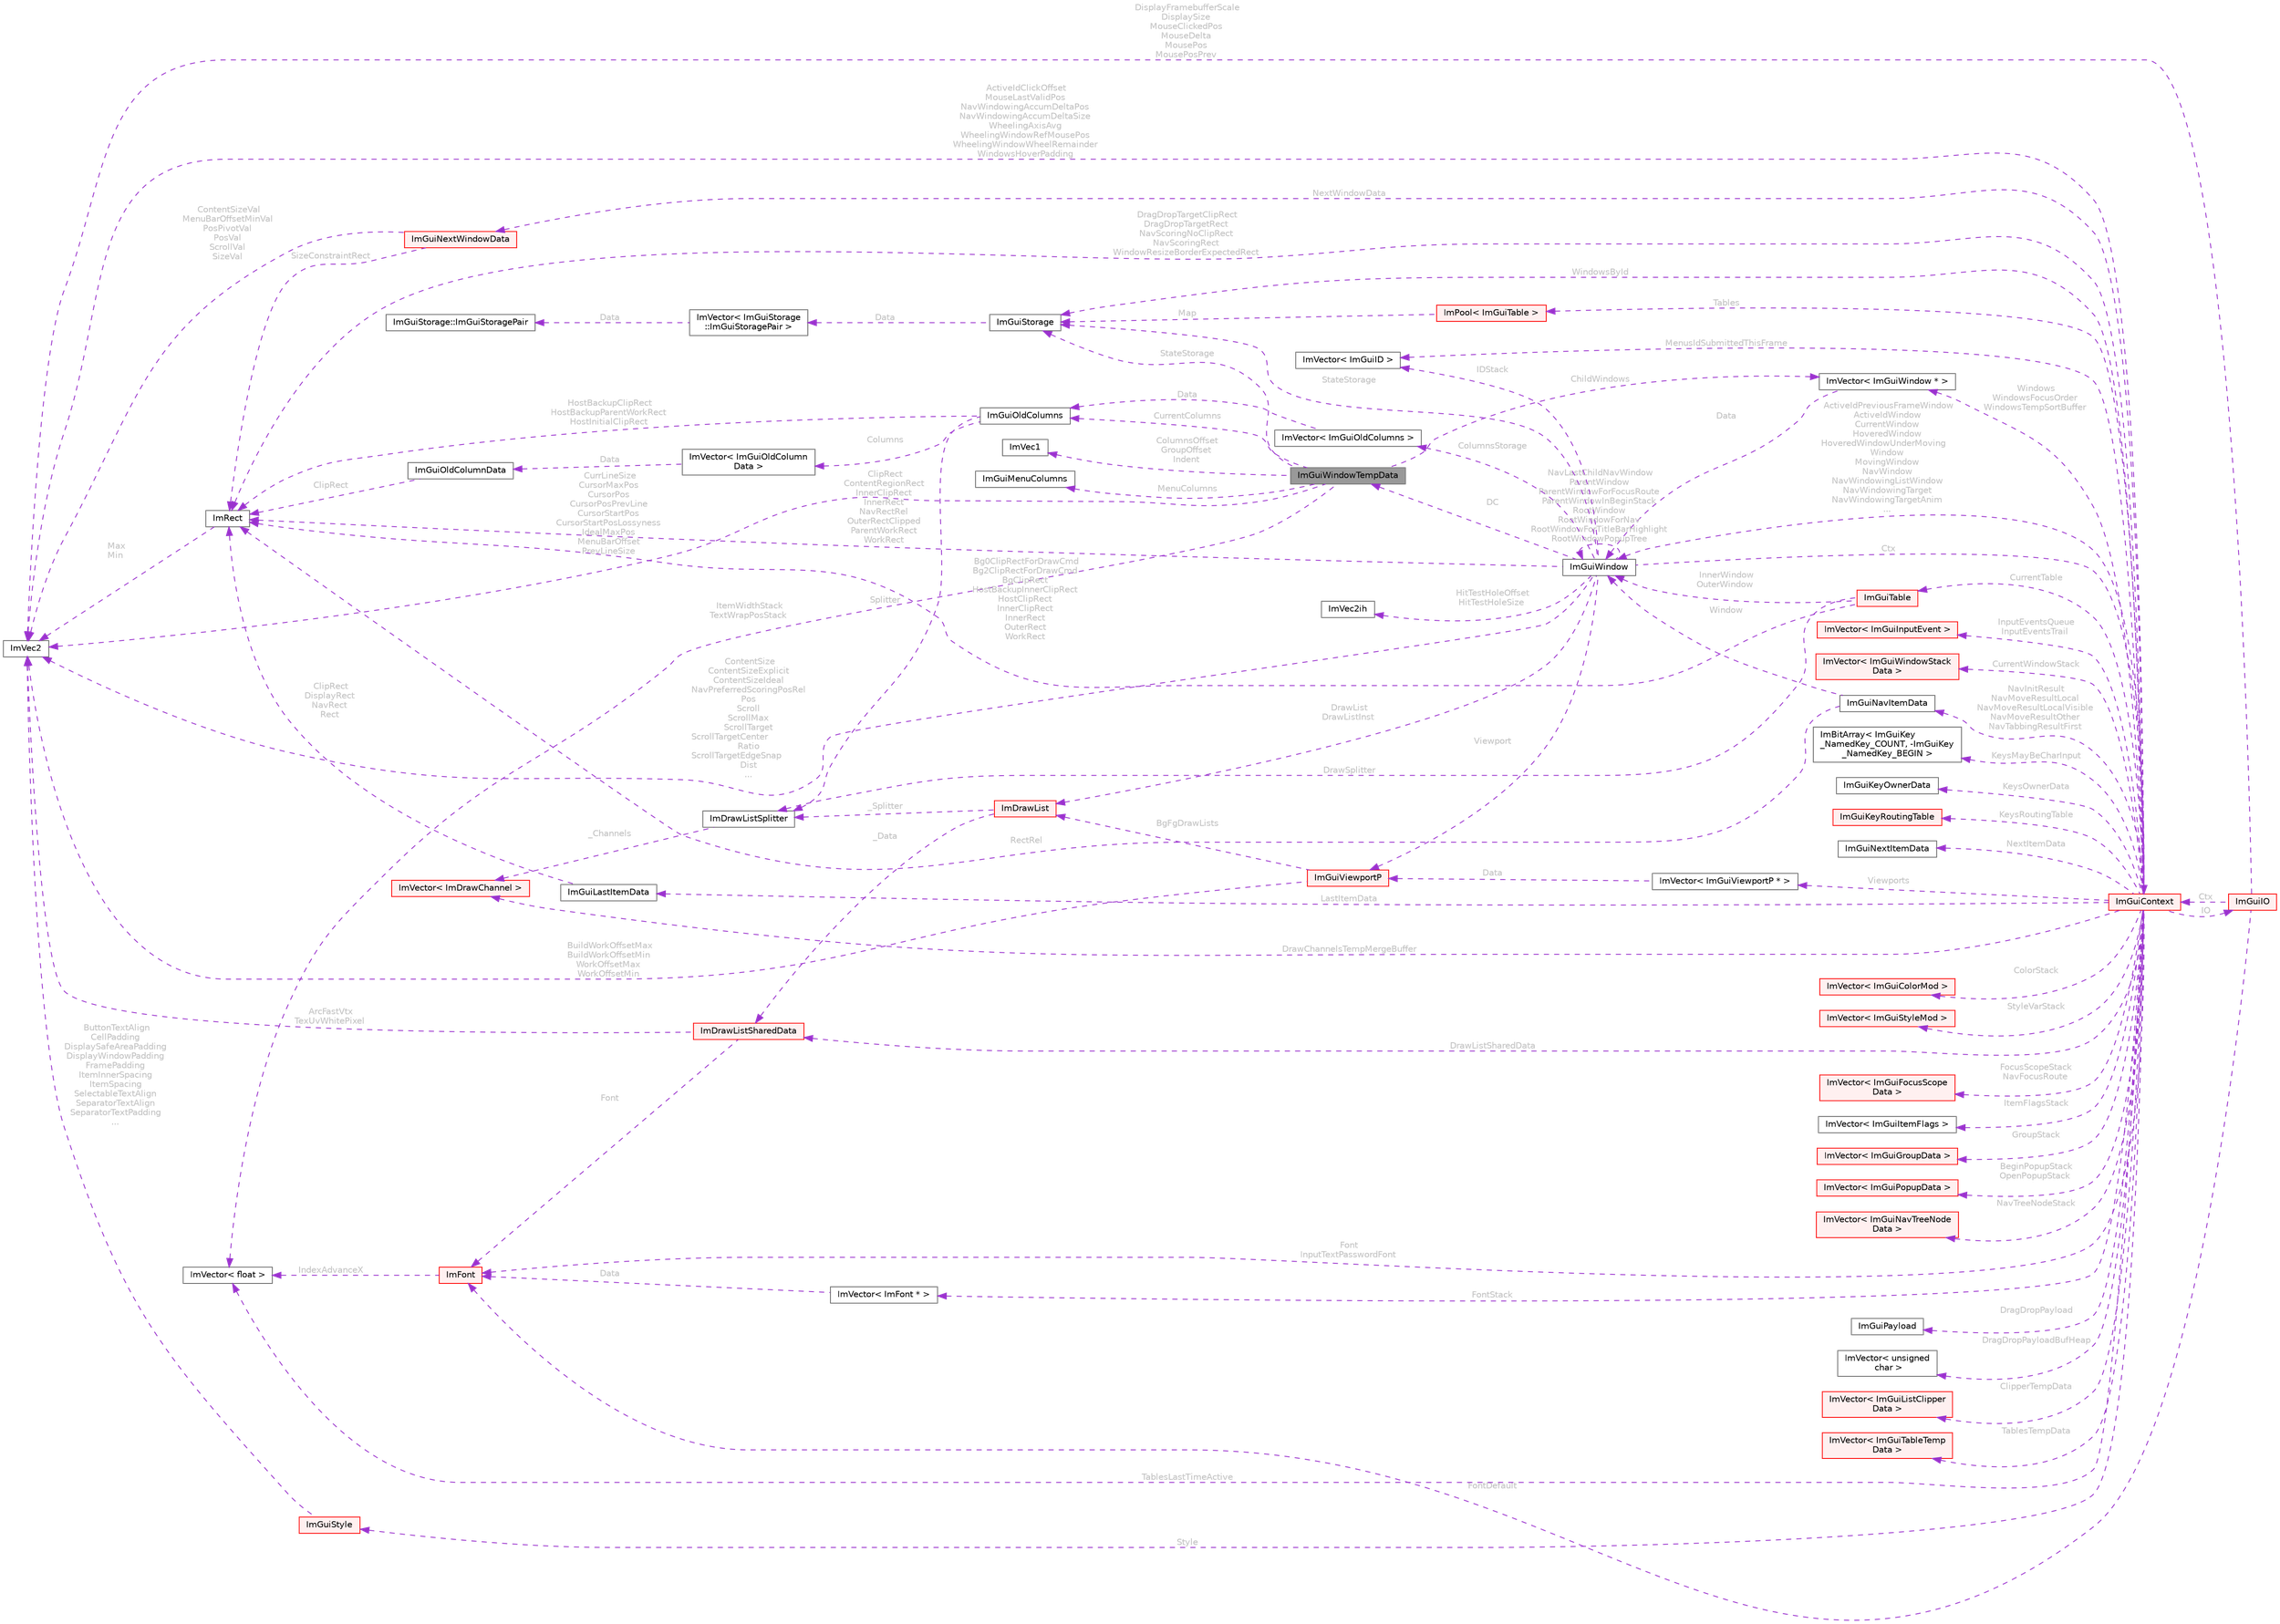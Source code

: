 digraph "ImGuiWindowTempData"
{
 // LATEX_PDF_SIZE
  bgcolor="transparent";
  edge [fontname=Helvetica,fontsize=10,labelfontname=Helvetica,labelfontsize=10];
  node [fontname=Helvetica,fontsize=10,shape=box,height=0.2,width=0.4];
  rankdir="LR";
  Node1 [id="Node000001",label="ImGuiWindowTempData",height=0.2,width=0.4,color="gray40", fillcolor="grey60", style="filled", fontcolor="black",tooltip=" "];
  Node2 -> Node1 [id="edge1_Node000001_Node000002",dir="back",color="darkorchid3",style="dashed",tooltip=" ",label=" CurrLineSize\nCursorMaxPos\nCursorPos\nCursorPosPrevLine\nCursorStartPos\nCursorStartPosLossyness\nIdealMaxPos\nMenuBarOffset\nPrevLineSize",fontcolor="grey" ];
  Node2 [id="Node000002",label="ImVec2",height=0.2,width=0.4,color="gray40", fillcolor="white", style="filled",URL="$struct_im_vec2.html",tooltip=" "];
  Node3 -> Node1 [id="edge2_Node000001_Node000003",dir="back",color="darkorchid3",style="dashed",tooltip=" ",label=" ColumnsOffset\nGroupOffset\nIndent",fontcolor="grey" ];
  Node3 [id="Node000003",label="ImVec1",height=0.2,width=0.4,color="gray40", fillcolor="white", style="filled",URL="$struct_im_vec1.html",tooltip=" "];
  Node4 -> Node1 [id="edge3_Node000001_Node000004",dir="back",color="darkorchid3",style="dashed",tooltip=" ",label=" MenuColumns",fontcolor="grey" ];
  Node4 [id="Node000004",label="ImGuiMenuColumns",height=0.2,width=0.4,color="gray40", fillcolor="white", style="filled",URL="$struct_im_gui_menu_columns.html",tooltip=" "];
  Node5 -> Node1 [id="edge4_Node000001_Node000005",dir="back",color="darkorchid3",style="dashed",tooltip=" ",label=" ChildWindows",fontcolor="grey" ];
  Node5 [id="Node000005",label="ImVector\< ImGuiWindow * \>",height=0.2,width=0.4,color="gray40", fillcolor="white", style="filled",URL="$struct_im_vector.html",tooltip=" "];
  Node6 -> Node5 [id="edge5_Node000005_Node000006",dir="back",color="darkorchid3",style="dashed",tooltip=" ",label=" Data",fontcolor="grey" ];
  Node6 [id="Node000006",label="ImGuiWindow",height=0.2,width=0.4,color="gray40", fillcolor="white", style="filled",URL="$struct_im_gui_window.html",tooltip=" "];
  Node7 -> Node6 [id="edge6_Node000006_Node000007",dir="back",color="darkorchid3",style="dashed",tooltip=" ",label=" Ctx",fontcolor="grey" ];
  Node7 [id="Node000007",label="ImGuiContext",height=0.2,width=0.4,color="red", fillcolor="#FFF0F0", style="filled",URL="$struct_im_gui_context.html",tooltip=" "];
  Node8 -> Node7 [id="edge7_Node000007_Node000008",dir="back",color="darkorchid3",style="dashed",tooltip=" ",label=" IO",fontcolor="grey" ];
  Node8 [id="Node000008",label="ImGuiIO",height=0.2,width=0.4,color="red", fillcolor="#FFF0F0", style="filled",URL="$struct_im_gui_i_o.html",tooltip=" "];
  Node2 -> Node8 [id="edge8_Node000008_Node000002",dir="back",color="darkorchid3",style="dashed",tooltip=" ",label=" DisplayFramebufferScale\nDisplaySize\nMouseClickedPos\nMouseDelta\nMousePos\nMousePosPrev",fontcolor="grey" ];
  Node11 -> Node8 [id="edge9_Node000008_Node000011",dir="back",color="darkorchid3",style="dashed",tooltip=" ",label=" FontDefault",fontcolor="grey" ];
  Node11 [id="Node000011",label="ImFont",height=0.2,width=0.4,color="red", fillcolor="#FFF0F0", style="filled",URL="$struct_im_font.html",tooltip=" "];
  Node12 -> Node11 [id="edge10_Node000011_Node000012",dir="back",color="darkorchid3",style="dashed",tooltip=" ",label=" IndexAdvanceX",fontcolor="grey" ];
  Node12 [id="Node000012",label="ImVector\< float \>",height=0.2,width=0.4,color="gray40", fillcolor="white", style="filled",URL="$struct_im_vector.html",tooltip=" "];
  Node7 -> Node8 [id="edge11_Node000008_Node000007",dir="back",color="darkorchid3",style="dashed",tooltip=" ",label=" Ctx",fontcolor="grey" ];
  Node23 -> Node7 [id="edge12_Node000007_Node000023",dir="back",color="darkorchid3",style="dashed",tooltip=" ",label=" Style",fontcolor="grey" ];
  Node23 [id="Node000023",label="ImGuiStyle",height=0.2,width=0.4,color="red", fillcolor="#FFF0F0", style="filled",URL="$struct_im_gui_style.html",tooltip=" "];
  Node2 -> Node23 [id="edge13_Node000023_Node000002",dir="back",color="darkorchid3",style="dashed",tooltip=" ",label=" ButtonTextAlign\nCellPadding\nDisplaySafeAreaPadding\nDisplayWindowPadding\nFramePadding\nItemInnerSpacing\nItemSpacing\nSelectableTextAlign\nSeparatorTextAlign\nSeparatorTextPadding\n...",fontcolor="grey" ];
  Node11 -> Node7 [id="edge14_Node000007_Node000011",dir="back",color="darkorchid3",style="dashed",tooltip=" ",label=" Font\nInputTextPasswordFont",fontcolor="grey" ];
  Node24 -> Node7 [id="edge15_Node000007_Node000024",dir="back",color="darkorchid3",style="dashed",tooltip=" ",label=" DrawListSharedData",fontcolor="grey" ];
  Node24 [id="Node000024",label="ImDrawListSharedData",height=0.2,width=0.4,color="red", fillcolor="#FFF0F0", style="filled",URL="$struct_im_draw_list_shared_data.html",tooltip=" "];
  Node2 -> Node24 [id="edge16_Node000024_Node000002",dir="back",color="darkorchid3",style="dashed",tooltip=" ",label=" ArcFastVtx\nTexUvWhitePixel",fontcolor="grey" ];
  Node11 -> Node24 [id="edge17_Node000024_Node000011",dir="back",color="darkorchid3",style="dashed",tooltip=" ",label=" Font",fontcolor="grey" ];
  Node26 -> Node7 [id="edge18_Node000007_Node000026",dir="back",color="darkorchid3",style="dashed",tooltip=" ",label=" InputEventsQueue\nInputEventsTrail",fontcolor="grey" ];
  Node26 [id="Node000026",label="ImVector\< ImGuiInputEvent \>",height=0.2,width=0.4,color="red", fillcolor="#FFF0F0", style="filled",URL="$struct_im_vector.html",tooltip=" "];
  Node5 -> Node7 [id="edge19_Node000007_Node000005",dir="back",color="darkorchid3",style="dashed",tooltip=" ",label=" Windows\nWindowsFocusOrder\nWindowsTempSortBuffer",fontcolor="grey" ];
  Node34 -> Node7 [id="edge20_Node000007_Node000034",dir="back",color="darkorchid3",style="dashed",tooltip=" ",label=" CurrentWindowStack",fontcolor="grey" ];
  Node34 [id="Node000034",label="ImVector\< ImGuiWindowStack\lData \>",height=0.2,width=0.4,color="red", fillcolor="#FFF0F0", style="filled",URL="$struct_im_vector.html",tooltip=" "];
  Node39 -> Node7 [id="edge21_Node000007_Node000039",dir="back",color="darkorchid3",style="dashed",tooltip=" ",label=" WindowsById",fontcolor="grey" ];
  Node39 [id="Node000039",label="ImGuiStorage",height=0.2,width=0.4,color="gray40", fillcolor="white", style="filled",URL="$struct_im_gui_storage.html",tooltip=" "];
  Node40 -> Node39 [id="edge22_Node000039_Node000040",dir="back",color="darkorchid3",style="dashed",tooltip=" ",label=" Data",fontcolor="grey" ];
  Node40 [id="Node000040",label="ImVector\< ImGuiStorage\l::ImGuiStoragePair \>",height=0.2,width=0.4,color="gray40", fillcolor="white", style="filled",URL="$struct_im_vector.html",tooltip=" "];
  Node41 -> Node40 [id="edge23_Node000040_Node000041",dir="back",color="darkorchid3",style="dashed",tooltip=" ",label=" Data",fontcolor="grey" ];
  Node41 [id="Node000041",label="ImGuiStorage::ImGuiStoragePair",height=0.2,width=0.4,color="gray40", fillcolor="white", style="filled",URL="$struct_im_gui_storage_1_1_im_gui_storage_pair.html",tooltip=" "];
  Node2 -> Node7 [id="edge24_Node000007_Node000002",dir="back",color="darkorchid3",style="dashed",tooltip=" ",label=" ActiveIdClickOffset\nMouseLastValidPos\nNavWindowingAccumDeltaPos\nNavWindowingAccumDeltaSize\nWheelingAxisAvg\nWheelingWindowRefMousePos\nWheelingWindowWheelRemainder\nWindowsHoverPadding",fontcolor="grey" ];
  Node6 -> Node7 [id="edge25_Node000007_Node000006",dir="back",color="darkorchid3",style="dashed",tooltip=" ",label=" ActiveIdPreviousFrameWindow\nActiveIdWindow\nCurrentWindow\nHoveredWindow\nHoveredWindowUnderMoving\lWindow\nMovingWindow\nNavWindow\nNavWindowingListWindow\nNavWindowingTarget\nNavWindowingTargetAnim\n...",fontcolor="grey" ];
  Node42 -> Node7 [id="edge26_Node000007_Node000042",dir="back",color="darkorchid3",style="dashed",tooltip=" ",label=" KeysMayBeCharInput",fontcolor="grey" ];
  Node42 [id="Node000042",label="ImBitArray\< ImGuiKey\l_NamedKey_COUNT, -ImGuiKey\l_NamedKey_BEGIN \>",height=0.2,width=0.4,color="gray40", fillcolor="white", style="filled",URL="$struct_im_bit_array.html",tooltip=" "];
  Node43 -> Node7 [id="edge27_Node000007_Node000043",dir="back",color="darkorchid3",style="dashed",tooltip=" ",label=" KeysOwnerData",fontcolor="grey" ];
  Node43 [id="Node000043",label="ImGuiKeyOwnerData",height=0.2,width=0.4,color="gray40", fillcolor="white", style="filled",URL="$struct_im_gui_key_owner_data.html",tooltip=" "];
  Node44 -> Node7 [id="edge28_Node000007_Node000044",dir="back",color="darkorchid3",style="dashed",tooltip=" ",label=" KeysRoutingTable",fontcolor="grey" ];
  Node44 [id="Node000044",label="ImGuiKeyRoutingTable",height=0.2,width=0.4,color="red", fillcolor="#FFF0F0", style="filled",URL="$struct_im_gui_key_routing_table.html",tooltip=" "];
  Node47 -> Node7 [id="edge29_Node000007_Node000047",dir="back",color="darkorchid3",style="dashed",tooltip=" ",label=" NextItemData",fontcolor="grey" ];
  Node47 [id="Node000047",label="ImGuiNextItemData",height=0.2,width=0.4,color="gray40", fillcolor="white", style="filled",URL="$struct_im_gui_next_item_data.html",tooltip=" "];
  Node36 -> Node7 [id="edge30_Node000007_Node000036",dir="back",color="darkorchid3",style="dashed",tooltip=" ",label=" LastItemData",fontcolor="grey" ];
  Node36 [id="Node000036",label="ImGuiLastItemData",height=0.2,width=0.4,color="gray40", fillcolor="white", style="filled",URL="$struct_im_gui_last_item_data.html",tooltip=" "];
  Node37 -> Node36 [id="edge31_Node000036_Node000037",dir="back",color="darkorchid3",style="dashed",tooltip=" ",label=" ClipRect\nDisplayRect\nNavRect\nRect",fontcolor="grey" ];
  Node37 [id="Node000037",label="ImRect",height=0.2,width=0.4,color="gray40", fillcolor="white", style="filled",URL="$struct_im_rect.html",tooltip=" "];
  Node2 -> Node37 [id="edge32_Node000037_Node000002",dir="back",color="darkorchid3",style="dashed",tooltip=" ",label=" Max\nMin",fontcolor="grey" ];
  Node48 -> Node7 [id="edge33_Node000007_Node000048",dir="back",color="darkorchid3",style="dashed",tooltip=" ",label=" NextWindowData",fontcolor="grey" ];
  Node48 [id="Node000048",label="ImGuiNextWindowData",height=0.2,width=0.4,color="red", fillcolor="#FFF0F0", style="filled",URL="$struct_im_gui_next_window_data.html",tooltip=" "];
  Node2 -> Node48 [id="edge34_Node000048_Node000002",dir="back",color="darkorchid3",style="dashed",tooltip=" ",label=" ContentSizeVal\nMenuBarOffsetMinVal\nPosPivotVal\nPosVal\nScrollVal\nSizeVal",fontcolor="grey" ];
  Node37 -> Node48 [id="edge35_Node000048_Node000037",dir="back",color="darkorchid3",style="dashed",tooltip=" ",label=" SizeConstraintRect",fontcolor="grey" ];
  Node50 -> Node7 [id="edge36_Node000007_Node000050",dir="back",color="darkorchid3",style="dashed",tooltip=" ",label=" ColorStack",fontcolor="grey" ];
  Node50 [id="Node000050",label="ImVector\< ImGuiColorMod \>",height=0.2,width=0.4,color="red", fillcolor="#FFF0F0", style="filled",URL="$struct_im_vector.html",tooltip=" "];
  Node52 -> Node7 [id="edge37_Node000007_Node000052",dir="back",color="darkorchid3",style="dashed",tooltip=" ",label=" StyleVarStack",fontcolor="grey" ];
  Node52 [id="Node000052",label="ImVector\< ImGuiStyleMod \>",height=0.2,width=0.4,color="red", fillcolor="#FFF0F0", style="filled",URL="$struct_im_vector.html",tooltip=" "];
  Node10 -> Node7 [id="edge38_Node000007_Node000010",dir="back",color="darkorchid3",style="dashed",tooltip=" ",label=" FontStack",fontcolor="grey" ];
  Node10 [id="Node000010",label="ImVector\< ImFont * \>",height=0.2,width=0.4,color="gray40", fillcolor="white", style="filled",URL="$struct_im_vector.html",tooltip=" "];
  Node11 -> Node10 [id="edge39_Node000010_Node000011",dir="back",color="darkorchid3",style="dashed",tooltip=" ",label=" Data",fontcolor="grey" ];
  Node54 -> Node7 [id="edge40_Node000007_Node000054",dir="back",color="darkorchid3",style="dashed",tooltip=" ",label=" FocusScopeStack\nNavFocusRoute",fontcolor="grey" ];
  Node54 [id="Node000054",label="ImVector\< ImGuiFocusScope\lData \>",height=0.2,width=0.4,color="red", fillcolor="#FFF0F0", style="filled",URL="$struct_im_vector.html",tooltip=" "];
  Node56 -> Node7 [id="edge41_Node000007_Node000056",dir="back",color="darkorchid3",style="dashed",tooltip=" ",label=" ItemFlagsStack",fontcolor="grey" ];
  Node56 [id="Node000056",label="ImVector\< ImGuiItemFlags \>",height=0.2,width=0.4,color="gray40", fillcolor="white", style="filled",URL="$struct_im_vector.html",tooltip=" "];
  Node57 -> Node7 [id="edge42_Node000007_Node000057",dir="back",color="darkorchid3",style="dashed",tooltip=" ",label=" GroupStack",fontcolor="grey" ];
  Node57 [id="Node000057",label="ImVector\< ImGuiGroupData \>",height=0.2,width=0.4,color="red", fillcolor="#FFF0F0", style="filled",URL="$struct_im_vector.html",tooltip=" "];
  Node59 -> Node7 [id="edge43_Node000007_Node000059",dir="back",color="darkorchid3",style="dashed",tooltip=" ",label=" BeginPopupStack\nOpenPopupStack",fontcolor="grey" ];
  Node59 [id="Node000059",label="ImVector\< ImGuiPopupData \>",height=0.2,width=0.4,color="red", fillcolor="#FFF0F0", style="filled",URL="$struct_im_vector.html",tooltip=" "];
  Node61 -> Node7 [id="edge44_Node000007_Node000061",dir="back",color="darkorchid3",style="dashed",tooltip=" ",label=" NavTreeNodeStack",fontcolor="grey" ];
  Node61 [id="Node000061",label="ImVector\< ImGuiNavTreeNode\lData \>",height=0.2,width=0.4,color="red", fillcolor="#FFF0F0", style="filled",URL="$struct_im_vector.html",tooltip=" "];
  Node63 -> Node7 [id="edge45_Node000007_Node000063",dir="back",color="darkorchid3",style="dashed",tooltip=" ",label=" Viewports",fontcolor="grey" ];
  Node63 [id="Node000063",label="ImVector\< ImGuiViewportP * \>",height=0.2,width=0.4,color="gray40", fillcolor="white", style="filled",URL="$struct_im_vector.html",tooltip=" "];
  Node64 -> Node63 [id="edge46_Node000063_Node000064",dir="back",color="darkorchid3",style="dashed",tooltip=" ",label=" Data",fontcolor="grey" ];
  Node64 [id="Node000064",label="ImGuiViewportP",height=0.2,width=0.4,color="red", fillcolor="#FFF0F0", style="filled",URL="$struct_im_gui_viewport_p.html",tooltip=" "];
  Node66 -> Node64 [id="edge47_Node000064_Node000066",dir="back",color="darkorchid3",style="dashed",tooltip=" ",label=" BgFgDrawLists",fontcolor="grey" ];
  Node66 [id="Node000066",label="ImDrawList",height=0.2,width=0.4,color="red", fillcolor="#FFF0F0", style="filled",URL="$struct_im_draw_list.html",tooltip=" "];
  Node24 -> Node66 [id="edge48_Node000066_Node000024",dir="back",color="darkorchid3",style="dashed",tooltip=" ",label=" _Data",fontcolor="grey" ];
  Node75 -> Node66 [id="edge49_Node000066_Node000075",dir="back",color="darkorchid3",style="dashed",tooltip=" ",label=" _Splitter",fontcolor="grey" ];
  Node75 [id="Node000075",label="ImDrawListSplitter",height=0.2,width=0.4,color="gray40", fillcolor="white", style="filled",URL="$struct_im_draw_list_splitter.html",tooltip=" "];
  Node76 -> Node75 [id="edge50_Node000075_Node000076",dir="back",color="darkorchid3",style="dashed",tooltip=" ",label=" _Channels",fontcolor="grey" ];
  Node76 [id="Node000076",label="ImVector\< ImDrawChannel \>",height=0.2,width=0.4,color="red", fillcolor="#FFF0F0", style="filled",URL="$struct_im_vector.html",tooltip=" "];
  Node2 -> Node64 [id="edge51_Node000064_Node000002",dir="back",color="darkorchid3",style="dashed",tooltip=" ",label=" BuildWorkOffsetMax\nBuildWorkOffsetMin\nWorkOffsetMax\nWorkOffsetMin",fontcolor="grey" ];
  Node81 -> Node7 [id="edge52_Node000007_Node000081",dir="back",color="darkorchid3",style="dashed",tooltip=" ",label=" NavInitResult\nNavMoveResultLocal\nNavMoveResultLocalVisible\nNavMoveResultOther\nNavTabbingResultFirst",fontcolor="grey" ];
  Node81 [id="Node000081",label="ImGuiNavItemData",height=0.2,width=0.4,color="gray40", fillcolor="white", style="filled",URL="$struct_im_gui_nav_item_data.html",tooltip=" "];
  Node6 -> Node81 [id="edge53_Node000081_Node000006",dir="back",color="darkorchid3",style="dashed",tooltip=" ",label=" Window",fontcolor="grey" ];
  Node37 -> Node81 [id="edge54_Node000081_Node000037",dir="back",color="darkorchid3",style="dashed",tooltip=" ",label=" RectRel",fontcolor="grey" ];
  Node37 -> Node7 [id="edge55_Node000007_Node000037",dir="back",color="darkorchid3",style="dashed",tooltip=" ",label=" DragDropTargetClipRect\nDragDropTargetRect\nNavScoringNoClipRect\nNavScoringRect\nWindowResizeBorderExpectedRect",fontcolor="grey" ];
  Node82 -> Node7 [id="edge56_Node000007_Node000082",dir="back",color="darkorchid3",style="dashed",tooltip=" ",label=" DragDropPayload",fontcolor="grey" ];
  Node82 [id="Node000082",label="ImGuiPayload",height=0.2,width=0.4,color="gray40", fillcolor="white", style="filled",URL="$struct_im_gui_payload.html",tooltip=" "];
  Node83 -> Node7 [id="edge57_Node000007_Node000083",dir="back",color="darkorchid3",style="dashed",tooltip=" ",label=" DragDropPayloadBufHeap",fontcolor="grey" ];
  Node83 [id="Node000083",label="ImVector\< unsigned\l char \>",height=0.2,width=0.4,color="gray40", fillcolor="white", style="filled",URL="$struct_im_vector.html",tooltip=" "];
  Node84 -> Node7 [id="edge58_Node000007_Node000084",dir="back",color="darkorchid3",style="dashed",tooltip=" ",label=" ClipperTempData",fontcolor="grey" ];
  Node84 [id="Node000084",label="ImVector\< ImGuiListClipper\lData \>",height=0.2,width=0.4,color="red", fillcolor="#FFF0F0", style="filled",URL="$struct_im_vector.html",tooltip=" "];
  Node89 -> Node7 [id="edge59_Node000007_Node000089",dir="back",color="darkorchid3",style="dashed",tooltip=" ",label=" CurrentTable",fontcolor="grey" ];
  Node89 [id="Node000089",label="ImGuiTable",height=0.2,width=0.4,color="red", fillcolor="#FFF0F0", style="filled",URL="$struct_im_gui_table.html",tooltip=" "];
  Node37 -> Node89 [id="edge60_Node000089_Node000037",dir="back",color="darkorchid3",style="dashed",tooltip=" ",label=" Bg0ClipRectForDrawCmd\nBg2ClipRectForDrawCmd\nBgClipRect\nHostBackupInnerClipRect\nHostClipRect\nInnerClipRect\nInnerRect\nOuterRect\nWorkRect",fontcolor="grey" ];
  Node6 -> Node89 [id="edge61_Node000089_Node000006",dir="back",color="darkorchid3",style="dashed",tooltip=" ",label=" InnerWindow\nOuterWindow",fontcolor="grey" ];
  Node75 -> Node89 [id="edge62_Node000089_Node000075",dir="back",color="darkorchid3",style="dashed",tooltip=" ",label=" DrawSplitter",fontcolor="grey" ];
  Node103 -> Node7 [id="edge63_Node000007_Node000103",dir="back",color="darkorchid3",style="dashed",tooltip=" ",label=" TablesTempData",fontcolor="grey" ];
  Node103 [id="Node000103",label="ImVector\< ImGuiTableTemp\lData \>",height=0.2,width=0.4,color="red", fillcolor="#FFF0F0", style="filled",URL="$struct_im_vector.html",tooltip=" "];
  Node104 -> Node7 [id="edge64_Node000007_Node000104",dir="back",color="darkorchid3",style="dashed",tooltip=" ",label=" Tables",fontcolor="grey" ];
  Node104 [id="Node000104",label="ImPool\< ImGuiTable \>",height=0.2,width=0.4,color="red", fillcolor="#FFF0F0", style="filled",URL="$struct_im_pool.html",tooltip=" "];
  Node39 -> Node104 [id="edge65_Node000104_Node000039",dir="back",color="darkorchid3",style="dashed",tooltip=" ",label=" Map",fontcolor="grey" ];
  Node12 -> Node7 [id="edge66_Node000007_Node000012",dir="back",color="darkorchid3",style="dashed",tooltip=" ",label=" TablesLastTimeActive",fontcolor="grey" ];
  Node76 -> Node7 [id="edge67_Node000007_Node000076",dir="back",color="darkorchid3",style="dashed",tooltip=" ",label=" DrawChannelsTempMergeBuffer",fontcolor="grey" ];
  Node121 -> Node7 [id="edge68_Node000007_Node000121",dir="back",color="darkorchid3",style="dashed",tooltip=" ",label=" MenusIdSubmittedThisFrame",fontcolor="grey" ];
  Node121 [id="Node000121",label="ImVector\< ImGuiID \>",height=0.2,width=0.4,color="gray40", fillcolor="white", style="filled",URL="$struct_im_vector.html",tooltip=" "];
  Node64 -> Node6 [id="edge69_Node000006_Node000064",dir="back",color="darkorchid3",style="dashed",tooltip=" ",label=" Viewport",fontcolor="grey" ];
  Node2 -> Node6 [id="edge70_Node000006_Node000002",dir="back",color="darkorchid3",style="dashed",tooltip=" ",label=" ContentSize\nContentSizeExplicit\nContentSizeIdeal\nNavPreferredScoringPosRel\nPos\nScroll\nScrollMax\nScrollTarget\nScrollTargetCenter\lRatio\nScrollTargetEdgeSnap\lDist\n...",fontcolor="grey" ];
  Node121 -> Node6 [id="edge71_Node000006_Node000121",dir="back",color="darkorchid3",style="dashed",tooltip=" ",label=" IDStack",fontcolor="grey" ];
  Node1 -> Node6 [id="edge72_Node000006_Node000001",dir="back",color="darkorchid3",style="dashed",tooltip=" ",label=" DC",fontcolor="grey" ];
  Node37 -> Node6 [id="edge73_Node000006_Node000037",dir="back",color="darkorchid3",style="dashed",tooltip=" ",label=" ClipRect\nContentRegionRect\nInnerClipRect\nInnerRect\nNavRectRel\nOuterRectClipped\nParentWorkRect\nWorkRect",fontcolor="grey" ];
  Node139 -> Node6 [id="edge74_Node000006_Node000139",dir="back",color="darkorchid3",style="dashed",tooltip=" ",label=" HitTestHoleOffset\nHitTestHoleSize",fontcolor="grey" ];
  Node139 [id="Node000139",label="ImVec2ih",height=0.2,width=0.4,color="gray40", fillcolor="white", style="filled",URL="$struct_im_vec2ih.html",tooltip=" "];
  Node39 -> Node6 [id="edge75_Node000006_Node000039",dir="back",color="darkorchid3",style="dashed",tooltip=" ",label=" StateStorage",fontcolor="grey" ];
  Node140 -> Node6 [id="edge76_Node000006_Node000140",dir="back",color="darkorchid3",style="dashed",tooltip=" ",label=" ColumnsStorage",fontcolor="grey" ];
  Node140 [id="Node000140",label="ImVector\< ImGuiOldColumns \>",height=0.2,width=0.4,color="gray40", fillcolor="white", style="filled",URL="$struct_im_vector.html",tooltip=" "];
  Node141 -> Node140 [id="edge77_Node000140_Node000141",dir="back",color="darkorchid3",style="dashed",tooltip=" ",label=" Data",fontcolor="grey" ];
  Node141 [id="Node000141",label="ImGuiOldColumns",height=0.2,width=0.4,color="gray40", fillcolor="white", style="filled",URL="$struct_im_gui_old_columns.html",tooltip=" "];
  Node37 -> Node141 [id="edge78_Node000141_Node000037",dir="back",color="darkorchid3",style="dashed",tooltip=" ",label=" HostBackupClipRect\nHostBackupParentWorkRect\nHostInitialClipRect",fontcolor="grey" ];
  Node142 -> Node141 [id="edge79_Node000141_Node000142",dir="back",color="darkorchid3",style="dashed",tooltip=" ",label=" Columns",fontcolor="grey" ];
  Node142 [id="Node000142",label="ImVector\< ImGuiOldColumn\lData \>",height=0.2,width=0.4,color="gray40", fillcolor="white", style="filled",URL="$struct_im_vector.html",tooltip=" "];
  Node143 -> Node142 [id="edge80_Node000142_Node000143",dir="back",color="darkorchid3",style="dashed",tooltip=" ",label=" Data",fontcolor="grey" ];
  Node143 [id="Node000143",label="ImGuiOldColumnData",height=0.2,width=0.4,color="gray40", fillcolor="white", style="filled",URL="$struct_im_gui_old_column_data.html",tooltip=" "];
  Node37 -> Node143 [id="edge81_Node000143_Node000037",dir="back",color="darkorchid3",style="dashed",tooltip=" ",label=" ClipRect",fontcolor="grey" ];
  Node75 -> Node141 [id="edge82_Node000141_Node000075",dir="back",color="darkorchid3",style="dashed",tooltip=" ",label=" Splitter",fontcolor="grey" ];
  Node66 -> Node6 [id="edge83_Node000006_Node000066",dir="back",color="darkorchid3",style="dashed",tooltip=" ",label=" DrawList\nDrawListInst",fontcolor="grey" ];
  Node6 -> Node6 [id="edge84_Node000006_Node000006",dir="back",color="darkorchid3",style="dashed",tooltip=" ",label=" NavLastChildNavWindow\nParentWindow\nParentWindowForFocusRoute\nParentWindowInBeginStack\nRootWindow\nRootWindowForNav\nRootWindowForTitleBarHighlight\nRootWindowPopupTree",fontcolor="grey" ];
  Node39 -> Node1 [id="edge85_Node000001_Node000039",dir="back",color="darkorchid3",style="dashed",tooltip=" ",label=" StateStorage",fontcolor="grey" ];
  Node141 -> Node1 [id="edge86_Node000001_Node000141",dir="back",color="darkorchid3",style="dashed",tooltip=" ",label=" CurrentColumns",fontcolor="grey" ];
  Node12 -> Node1 [id="edge87_Node000001_Node000012",dir="back",color="darkorchid3",style="dashed",tooltip=" ",label=" ItemWidthStack\nTextWrapPosStack",fontcolor="grey" ];
}
